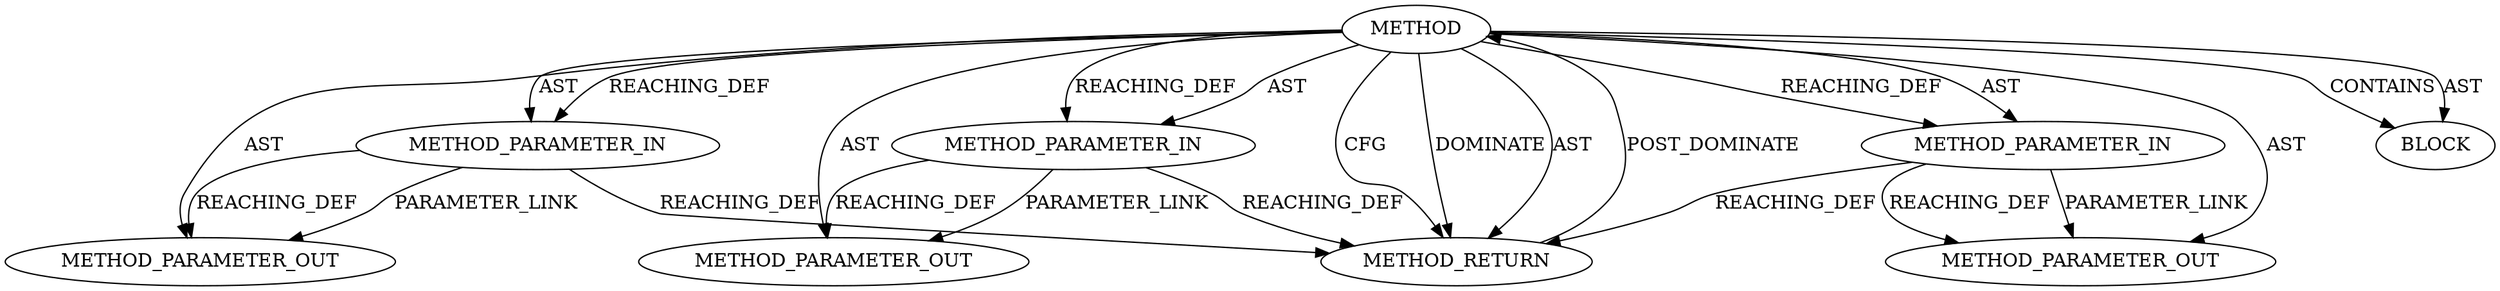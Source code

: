 digraph {
  13508 [label=METHOD_PARAMETER_OUT ORDER=1 CODE="p1" IS_VARIADIC=false TYPE_FULL_NAME="ANY" EVALUATION_STRATEGY="BY_VALUE" INDEX=1 NAME="p1"]
  13509 [label=METHOD_PARAMETER_OUT ORDER=2 CODE="p2" IS_VARIADIC=false TYPE_FULL_NAME="ANY" EVALUATION_STRATEGY="BY_VALUE" INDEX=2 NAME="p2"]
  13510 [label=METHOD_PARAMETER_OUT ORDER=3 CODE="p3" IS_VARIADIC=false TYPE_FULL_NAME="ANY" EVALUATION_STRATEGY="BY_VALUE" INDEX=3 NAME="p3"]
  12551 [label=METHOD AST_PARENT_TYPE="NAMESPACE_BLOCK" AST_PARENT_FULL_NAME="<global>" ORDER=0 CODE="<empty>" FULL_NAME="sg_set_buf" IS_EXTERNAL=true FILENAME="<empty>" SIGNATURE="" NAME="sg_set_buf"]
  12553 [label=METHOD_PARAMETER_IN ORDER=2 CODE="p2" IS_VARIADIC=false TYPE_FULL_NAME="ANY" EVALUATION_STRATEGY="BY_VALUE" INDEX=2 NAME="p2"]
  12552 [label=METHOD_PARAMETER_IN ORDER=1 CODE="p1" IS_VARIADIC=false TYPE_FULL_NAME="ANY" EVALUATION_STRATEGY="BY_VALUE" INDEX=1 NAME="p1"]
  12556 [label=METHOD_RETURN ORDER=2 CODE="RET" TYPE_FULL_NAME="ANY" EVALUATION_STRATEGY="BY_VALUE"]
  12555 [label=BLOCK ORDER=1 ARGUMENT_INDEX=1 CODE="<empty>" TYPE_FULL_NAME="ANY"]
  12554 [label=METHOD_PARAMETER_IN ORDER=3 CODE="p3" IS_VARIADIC=false TYPE_FULL_NAME="ANY" EVALUATION_STRATEGY="BY_VALUE" INDEX=3 NAME="p3"]
  12554 -> 13510 [label=REACHING_DEF VARIABLE="p3"]
  12552 -> 13508 [label=PARAMETER_LINK ]
  12551 -> 12555 [label=CONTAINS ]
  12551 -> 13508 [label=AST ]
  12554 -> 13510 [label=PARAMETER_LINK ]
  12552 -> 12556 [label=REACHING_DEF VARIABLE="p1"]
  12553 -> 12556 [label=REACHING_DEF VARIABLE="p2"]
  12551 -> 12553 [label=REACHING_DEF VARIABLE=""]
  12551 -> 12556 [label=CFG ]
  12551 -> 12552 [label=AST ]
  12553 -> 13509 [label=REACHING_DEF VARIABLE="p2"]
  12551 -> 12555 [label=AST ]
  12553 -> 13509 [label=PARAMETER_LINK ]
  12551 -> 12553 [label=AST ]
  12551 -> 13510 [label=AST ]
  12551 -> 12554 [label=REACHING_DEF VARIABLE=""]
  12551 -> 12556 [label=DOMINATE ]
  12551 -> 12554 [label=AST ]
  12551 -> 13509 [label=AST ]
  12556 -> 12551 [label=POST_DOMINATE ]
  12554 -> 12556 [label=REACHING_DEF VARIABLE="p3"]
  12552 -> 13508 [label=REACHING_DEF VARIABLE="p1"]
  12551 -> 12552 [label=REACHING_DEF VARIABLE=""]
  12551 -> 12556 [label=AST ]
}
